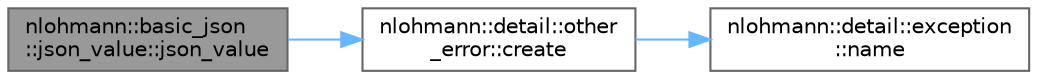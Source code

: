 digraph "nlohmann::basic_json::json_value::json_value"
{
 // LATEX_PDF_SIZE
  bgcolor="transparent";
  edge [fontname=Helvetica,fontsize=10,labelfontname=Helvetica,labelfontsize=10];
  node [fontname=Helvetica,fontsize=10,shape=box,height=0.2,width=0.4];
  rankdir="LR";
  Node1 [label="nlohmann::basic_json\l::json_value::json_value",height=0.2,width=0.4,color="gray40", fillcolor="grey60", style="filled", fontcolor="black",tooltip="constructor for empty values of a given type"];
  Node1 -> Node2 [color="steelblue1",style="solid"];
  Node2 [label="nlohmann::detail::other\l_error::create",height=0.2,width=0.4,color="grey40", fillcolor="white", style="filled",URL="$a01579.html#a87e8ab894e8c85c0d97a0919782d3683",tooltip=" "];
  Node2 -> Node3 [color="steelblue1",style="solid"];
  Node3 [label="nlohmann::detail::exception\l::name",height=0.2,width=0.4,color="grey40", fillcolor="white", style="filled",URL="$a01559.html#abf41a7e9178356314082284e6cfea278",tooltip=" "];
}
